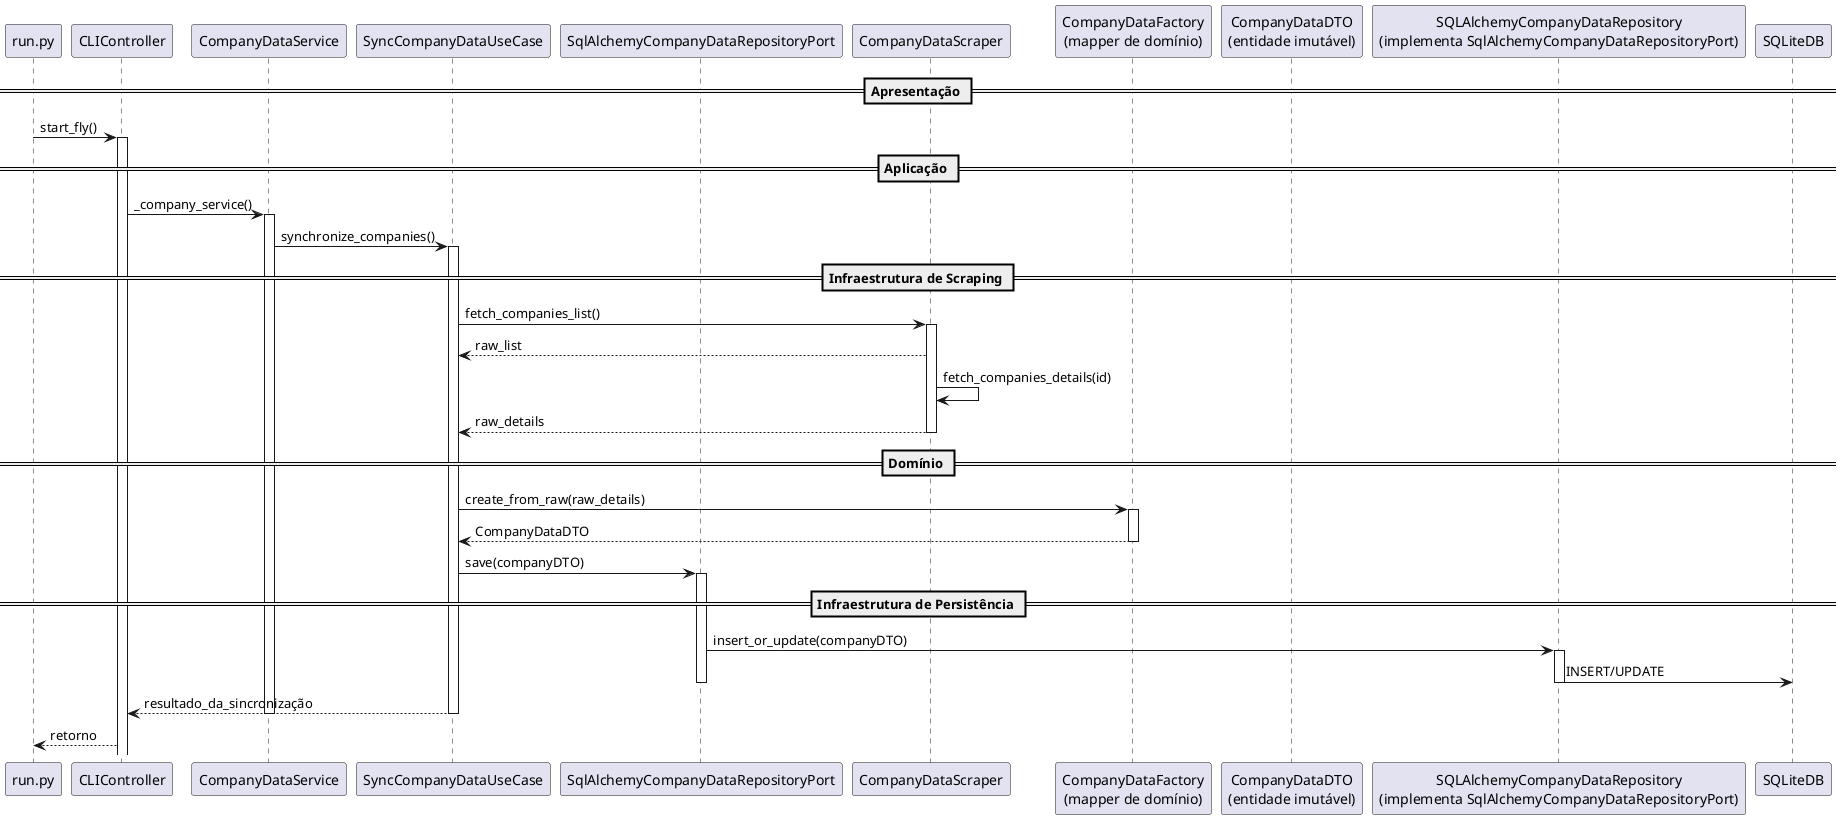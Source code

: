 @startuml
skinparam packageStyle rectangle

== Apresentação ==
participant "run.py" as RUN
participant "CLIController" as CLI

RUN -> CLI : start_fly()
activate CLI

== Aplicação ==
participant "CompanyDataService" as CS
participant "SyncCompanyDataUseCase" as SCUC
participant "SqlAlchemyCompanyDataRepositoryPort" as CRP

CLI -> CS : _company_service()
activate CS
CS -> SCUC : synchronize_companies()
activate SCUC

== Infraestrutura de Scraping ==
participant "CompanyDataScraper" as SCR

SCUC -> SCR : fetch_companies_list()
activate SCR
SCR --> SCUC : raw_list
SCR -> SCR : fetch_companies_details(id)
SCR --> SCUC : raw_details
deactivate SCR

== Domínio ==
participant "CompanyDataFactory\n(mapper de domínio)" as CF
participant "CompanyDataDTO\n(entidade imutável)" as CD

SCUC -> CF : create_from_raw(raw_details)
activate CF
CF --> SCUC : CompanyDataDTO
deactivate CF

SCUC -> CRP : save(companyDTO)
activate CRP

== Infraestrutura de Persistência ==
participant "SQLAlchemyCompanyDataRepository\n(implementa SqlAlchemyCompanyDataRepositoryPort)" as SCRepo
participant "SQLiteDB" as DB

CRP -> SCRepo : insert_or_update(companyDTO)
activate SCRepo
SCRepo -> DB : INSERT/UPDATE
deactivate SCRepo
deactivate CRP

SCUC --> CLI : resultado_da_sincronização
deactivate SCUC
deactivate CS
CLI --> RUN : retorno
@enduml
